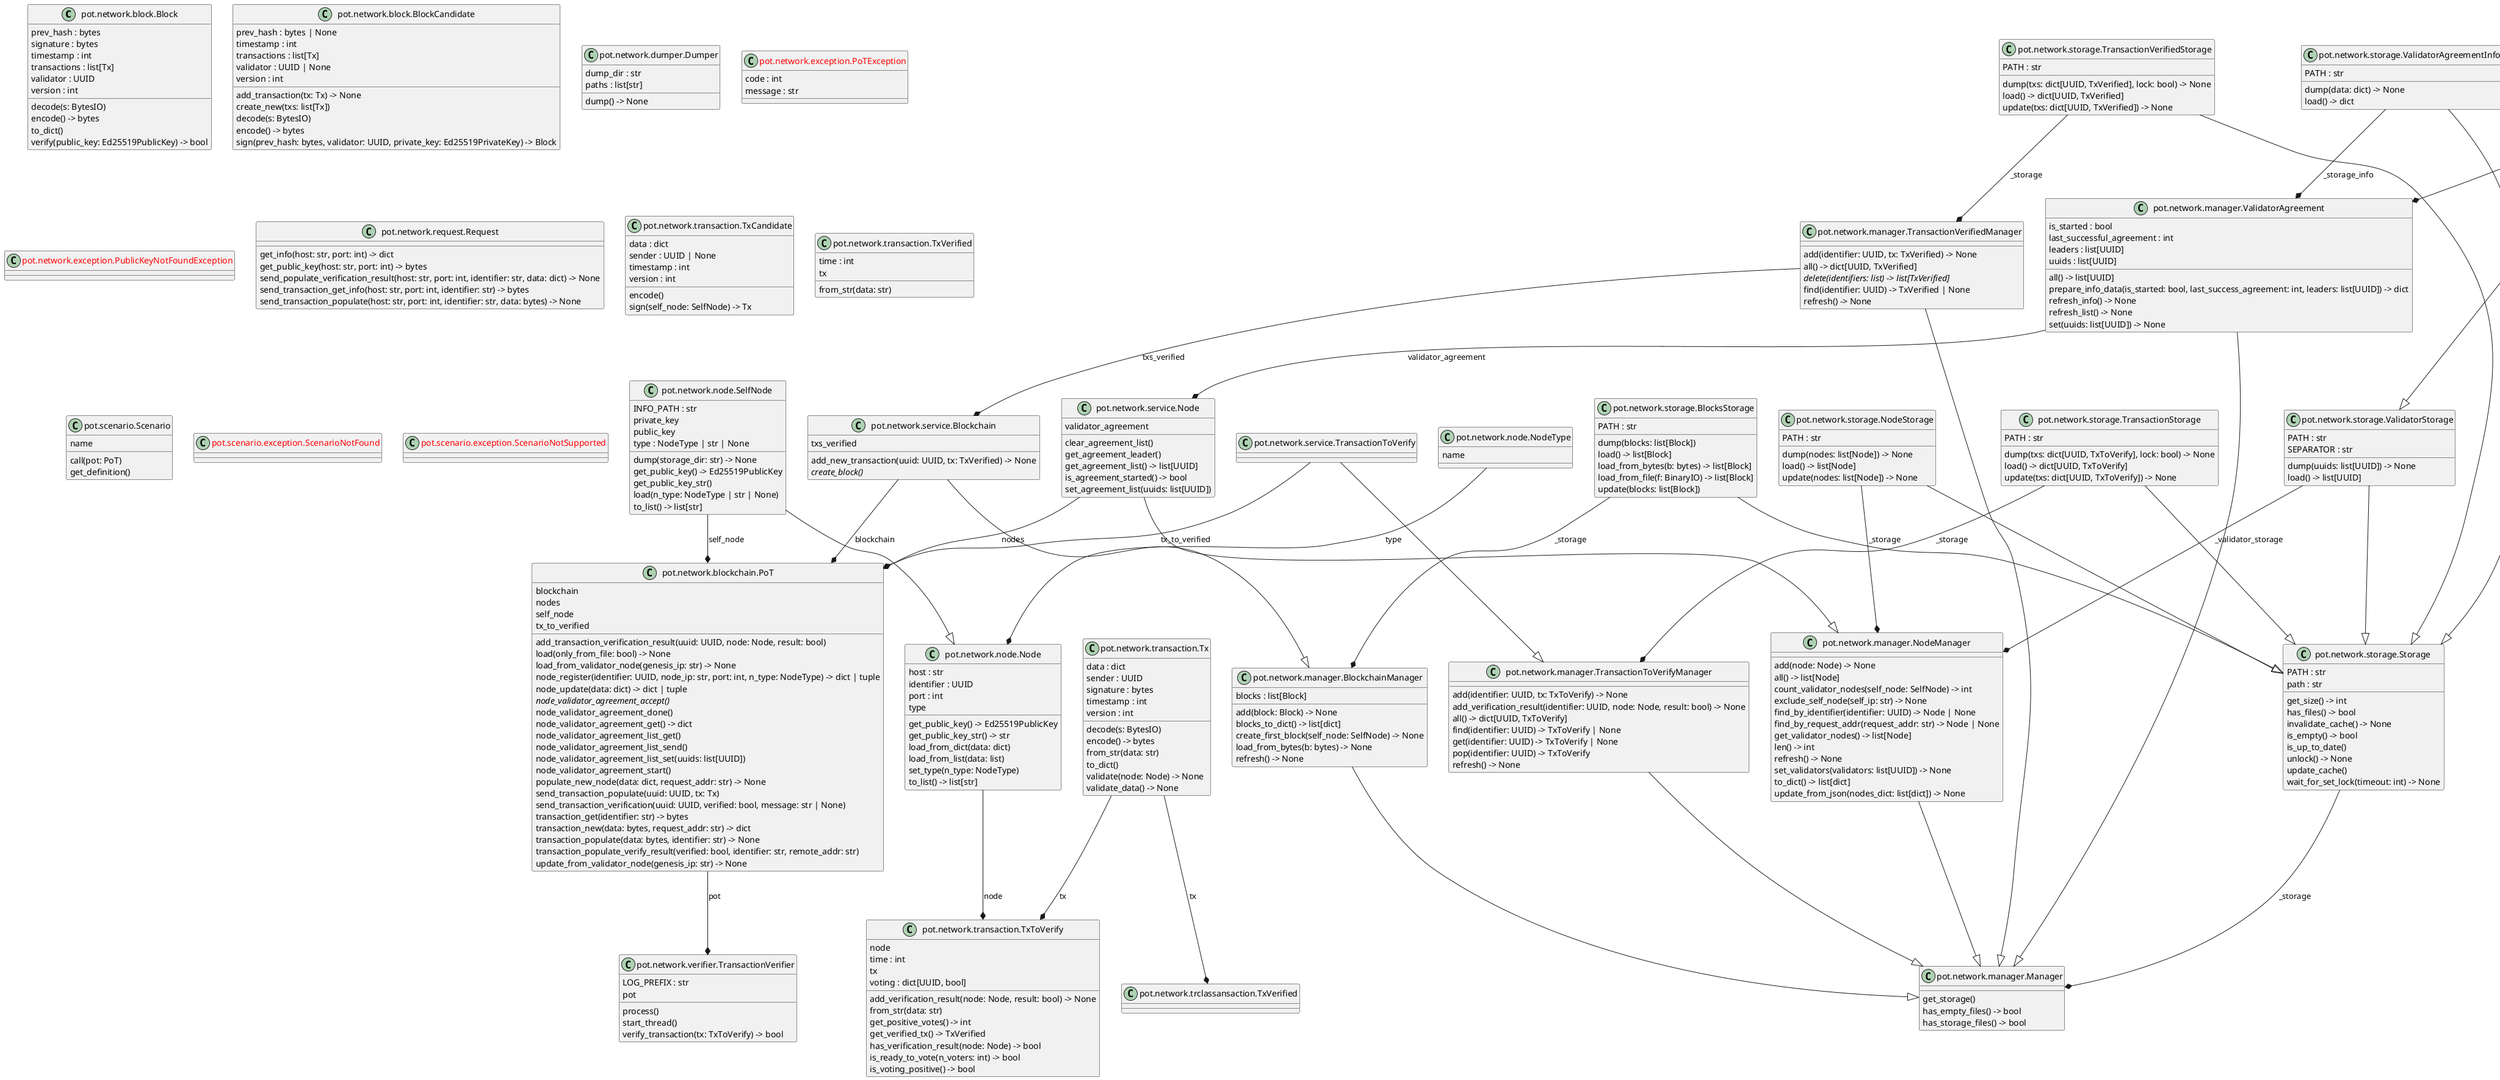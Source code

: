 @startuml classes
set namespaceSeparator none
class "pot.network.block.Block" as pot.network.block.Block {
  prev_hash : bytes
  signature : bytes
  timestamp : int
  transactions : list[Tx]
  validator : UUID
  version : int
  decode(s: BytesIO)
  encode() -> bytes
  to_dict()
  verify(public_key: Ed25519PublicKey) -> bool
}
class "pot.network.block.BlockCandidate" as pot.network.block.BlockCandidate {
  prev_hash : bytes | None
  timestamp : int
  transactions : list[Tx]
  validator : UUID | None
  version : int
  add_transaction(tx: Tx) -> None
  create_new(txs: list[Tx])
  decode(s: BytesIO)
  encode() -> bytes
  sign(prev_hash: bytes, validator: UUID, private_key: Ed25519PrivateKey) -> Block
}
class "pot.network.blockchain.PoT" as pot.network.blockchain.PoT {
  blockchain
  nodes
  self_node
  tx_to_verified
  add_transaction_verification_result(uuid: UUID, node: Node, result: bool)
  load(only_from_file: bool) -> None
  load_from_validator_node(genesis_ip: str) -> None
  node_register(identifier: UUID, node_ip: str, port: int, n_type: NodeType) -> dict | tuple
  node_update(data: dict) -> dict | tuple
  {abstract}node_validator_agreement_accept()
  node_validator_agreement_done()
  node_validator_agreement_get() -> dict
  node_validator_agreement_list_get()
  node_validator_agreement_list_send()
  node_validator_agreement_list_set(uuids: list[UUID])
  node_validator_agreement_start()
  populate_new_node(data: dict, request_addr: str) -> None
  send_transaction_populate(uuid: UUID, tx: Tx)
  send_transaction_verification(uuid: UUID, verified: bool, message: str | None)
  transaction_get(identifier: str) -> bytes
  transaction_new(data: bytes, request_addr: str) -> dict
  transaction_populate(data: bytes, identifier: str) -> None
  transaction_populate_verify_result(verified: bool, identifier: str, remote_addr: str)
  update_from_validator_node(genesis_ip: str) -> None
}
class "pot.network.dumper.Dumper" as pot.network.dumper.Dumper {
  dump_dir : str
  paths : list[str]
  dump() -> None
}
class "<color:red>pot.network.exception.PoTException</color>" as pot.network.exception.PoTException {
  code : int
  message : str
}
class "<color:red>pot.network.exception.PublicKeyNotFoundException</color>" as pot.network.exception.PublicKeyNotFoundException {
}
class "pot.network.manager.BlockchainManager" as pot.network.manager.BlockchainManager {
  blocks : list[Block]
  add(block: Block) -> None
  blocks_to_dict() -> list[dict]
  create_first_block(self_node: SelfNode) -> None
  load_from_bytes(b: bytes) -> None
  refresh() -> None
}
class "pot.network.manager.Manager" as pot.network.manager.Manager {
  get_storage()
  has_empty_files() -> bool
  has_storage_files() -> bool
}
class "pot.network.manager.NodeManager" as pot.network.manager.NodeManager {
  add(node: Node) -> None
  all() -> list[Node]
  count_validator_nodes(self_node: SelfNode) -> int
  exclude_self_node(self_ip: str) -> None
  find_by_identifier(identifier: UUID) -> Node | None
  find_by_request_addr(request_addr: str) -> Node | None
  get_validator_nodes() -> list[Node]
  len() -> int
  refresh() -> None
  set_validators(validators: list[UUID]) -> None
  to_dict() -> list[dict]
  update_from_json(nodes_dict: list[dict]) -> None
}
class "pot.network.manager.TransactionToVerifyManager" as pot.network.manager.TransactionToVerifyManager {
  add(identifier: UUID, tx: TxToVerify) -> None
  add_verification_result(identifier: UUID, node: Node, result: bool) -> None
  all() -> dict[UUID, TxToVerify]
  find(identifier: UUID) -> TxToVerify | None
  get(identifier: UUID) -> TxToVerify | None
  pop(identifier: UUID) -> TxToVerify
  refresh() -> None
}
class "pot.network.manager.TransactionVerifiedManager" as pot.network.manager.TransactionVerifiedManager {
  add(identifier: UUID, tx: TxVerified) -> None
  all() -> dict[UUID, TxVerified]
  {abstract}delete(identifiers: list) -> list[TxVerified]
  find(identifier: UUID) -> TxVerified | None
  refresh() -> None
}
class "pot.network.manager.ValidatorAgreement" as pot.network.manager.ValidatorAgreement {
  is_started : bool
  last_successful_agreement : int
  leaders : list[UUID]
  uuids : list[UUID]
  all() -> list[UUID]
  prepare_info_data(is_started: bool, last_success_agreement: int, leaders: list[UUID]) -> dict
  refresh_info() -> None
  refresh_list() -> None
  set(uuids: list[UUID]) -> None
}
class "pot.network.node.Node" as pot.network.node.Node {
  host : str
  identifier : UUID
  port : int
  type
  get_public_key() -> Ed25519PublicKey
  get_public_key_str() -> str
  load_from_dict(data: dict)
  load_from_list(data: list)
  set_type(n_type: NodeType)
  to_list() -> list[str]
}
class "pot.network.node.NodeType" as pot.network.node.NodeType {
  name
}
class "pot.network.node.SelfNode" as pot.network.node.SelfNode {
  INFO_PATH : str
  private_key
  public_key
  type : NodeType | str | None
  dump(storage_dir: str) -> None
  get_public_key() -> Ed25519PublicKey
  get_public_key_str()
  load(n_type: NodeType | str | None)
  to_list() -> list[str]
}
class "pot.network.request.Request" as pot.network.request.Request {
  get_info(host: str, port: int) -> dict
  get_public_key(host: str, port: int) -> bytes
  send_populate_verification_result(host: str, port: int, identifier: str, data: dict) -> None
  send_transaction_get_info(host: str, port: int, identifier: str) -> bytes
  send_transaction_populate(host: str, port: int, identifier: str, data: bytes) -> None
}
class "pot.network.service.Blockchain" as pot.network.service.Blockchain {
  txs_verified
  add_new_transaction(uuid: UUID, tx: TxVerified) -> None
  {abstract}create_block()
}
class "pot.network.service.Node" as pot.network.service.Node {
  validator_agreement
  clear_agreement_list()
  get_agreement_leader()
  get_agreement_list() -> list[UUID]
  is_agreement_started() -> bool
  set_agreement_list(uuids: list[UUID])
}
class "pot.network.service.TransactionToVerify" as pot.network.service.TransactionToVerify {
}
class "pot.network.storage.BlocksStorage" as pot.network.storage.BlocksStorage {
  PATH : str
  dump(blocks: list[Block])
  load() -> list[Block]
  load_from_bytes(b: bytes) -> list[Block]
  load_from_file(f: BinaryIO) -> list[Block]
  update(blocks: list[Block])
}
class "pot.network.storage.NodeStorage" as pot.network.storage.NodeStorage {
  PATH : str
  dump(nodes: list[Node]) -> None
  load() -> list[Node]
  update(nodes: list[Node]) -> None
}
class "pot.network.storage.Storage" as pot.network.storage.Storage {
  PATH : str
  path : str
  get_size() -> int
  has_files() -> bool
  invalidate_cache() -> None
  is_empty() -> bool
  is_up_to_date()
  unlock() -> None
  update_cache()
  wait_for_set_lock(timeout: int) -> None
}
class "pot.network.storage.TransactionStorage" as pot.network.storage.TransactionStorage {
  PATH : str
  dump(txs: dict[UUID, TxToVerify], lock: bool) -> None
  load() -> dict[UUID, TxToVerify]
  update(txs: dict[UUID, TxToVerify]) -> None
}
class "pot.network.storage.TransactionVerifiedStorage" as pot.network.storage.TransactionVerifiedStorage {
  PATH : str
  dump(txs: dict[UUID, TxVerified], lock: bool) -> None
  load() -> dict[UUID, TxVerified]
  update(txs: dict[UUID, TxVerified]) -> None
}
class "pot.network.storage.ValidatorAgreementInfoStorage" as pot.network.storage.ValidatorAgreementInfoStorage {
  PATH : str
  dump(data: dict) -> None
  load() -> dict
}
class "pot.network.storage.ValidatorAgreementStorage" as pot.network.storage.ValidatorAgreementStorage {
  PATH : str
}
class "pot.network.storage.ValidatorStorage" as pot.network.storage.ValidatorStorage {
  PATH : str
  SEPARATOR : str
  dump(uuids: list[UUID]) -> None
  load() -> list[UUID]
}
class "pot.network.transaction.Tx" as pot.network.transaction.Tx {
  data : dict
  sender : UUID
  signature : bytes
  timestamp : int
  version : int
  decode(s: BytesIO)
  encode() -> bytes
  from_str(data: str)
  to_dict()
  validate(node: Node) -> None
  validate_data() -> None
}
class "pot.network.transaction.TxCandidate" as pot.network.transaction.TxCandidate {
  data : dict
  sender : UUID | None
  timestamp : int
  version : int
  encode()
  sign(self_node: SelfNode) -> Tx
}
class "pot.network.transaction.TxToVerify" as pot.network.transaction.TxToVerify {
  node
  time : int
  tx
  voting : dict[UUID, bool]
  add_verification_result(node: Node, result: bool) -> None
  from_str(data: str)
  get_positive_votes() -> int
  get_verified_tx() -> TxVerified
  has_verification_result(node: Node) -> bool
  is_ready_to_vote(n_voters: int) -> bool
  is_voting_positive() -> bool
}
class "pot.network.transaction.TxVerified" as pot.network.transaction.TxVerified {
  time : int
  tx
  from_str(data: str)
}
class "pot.network.verifier.TransactionVerifier" as pot.network.verifier.TransactionVerifier {
  LOG_PREFIX : str
  pot
  process()
  start_thread()
  verify_transaction(tx: TxToVerify) -> bool
}
class "pot.scenario.Scenario" as pot.scenario.Scenario {
  name
  call(pot: PoT)
  get_definition()
}
class "<color:red>pot.scenario.exception.ScenarioNotFound</color>" as pot.scenario.exception.ScenarioNotFound {
}
class "<color:red>pot.scenario.exception.ScenarioNotSupported</color>" as pot.scenario.exception.ScenarioNotSupported {
}
pot.network.manager.BlockchainManager --|> pot.network.manager.Manager
pot.network.manager.NodeManager --|> pot.network.manager.Manager
pot.network.manager.TransactionToVerifyManager --|> pot.network.manager.Manager
pot.network.manager.TransactionVerifiedManager --|> pot.network.manager.Manager
pot.network.manager.ValidatorAgreement --|> pot.network.manager.Manager
pot.network.node.SelfNode --|> pot.network.node.Node
pot.network.service.Blockchain --|> pot.network.manager.BlockchainManager
pot.network.service.Node --|> pot.network.manager.NodeManager
pot.network.service.TransactionToVerify --|> pot.network.manager.TransactionToVerifyManager
pot.network.storage.BlocksStorage --|> pot.network.storage.Storage
pot.network.storage.NodeStorage --|> pot.network.storage.Storage
pot.network.storage.TransactionStorage --|> pot.network.storage.Storage
pot.network.storage.TransactionVerifiedStorage --|> pot.network.storage.Storage
pot.network.storage.ValidatorAgreementInfoStorage --|> pot.network.storage.Storage
pot.network.storage.ValidatorAgreementStorage --|> pot.network.storage.ValidatorStorage
pot.network.storage.ValidatorStorage --|> pot.network.storage.Storage
pot.network.blockchain.PoT --* pot.network.verifier.TransactionVerifier : pot
pot.network.manager.TransactionVerifiedManager --* pot.network.service.Blockchain : txs_verified
pot.network.manager.ValidatorAgreement --* pot.network.service.Node : validator_agreement
pot.network.node.Node --* pot.network.transaction.TxToVerify : node
pot.network.node.NodeType --* pot.network.node.Node : type
pot.network.node.SelfNode --* pot.network.blockchain.PoT : self_node
pot.network.service.Blockchain --* pot.network.blockchain.PoT : blockchain
pot.network.service.Node --* pot.network.blockchain.PoT : nodes
pot.network.service.TransactionToVerify --* pot.network.blockchain.PoT : tx_to_verified
pot.network.storage.BlocksStorage --* pot.network.manager.BlockchainManager : _storage
pot.network.storage.NodeStorage --* pot.network.manager.NodeManager : _storage
pot.network.storage.Storage --* pot.network.manager.Manager : _storage
pot.network.storage.TransactionStorage --* pot.network.manager.TransactionToVerifyManager : _storage
pot.network.storage.TransactionVerifiedStorage --* pot.network.manager.TransactionVerifiedManager : _storage
pot.network.storage.ValidatorAgreementInfoStorage --* pot.network.manager.ValidatorAgreement : _storage_info
pot.network.storage.ValidatorAgreementStorage --* pot.network.manager.ValidatorAgreement : _storage
pot.network.storage.ValidatorStorage --* pot.network.manager.NodeManager : _validator_storage
pot.network.transaction.Tx --* pot.network.transaction.TxToVerify : tx
pot.network.transaction.Tx --* pot.network.trclassansaction.TxVerified : tx
@enduml
